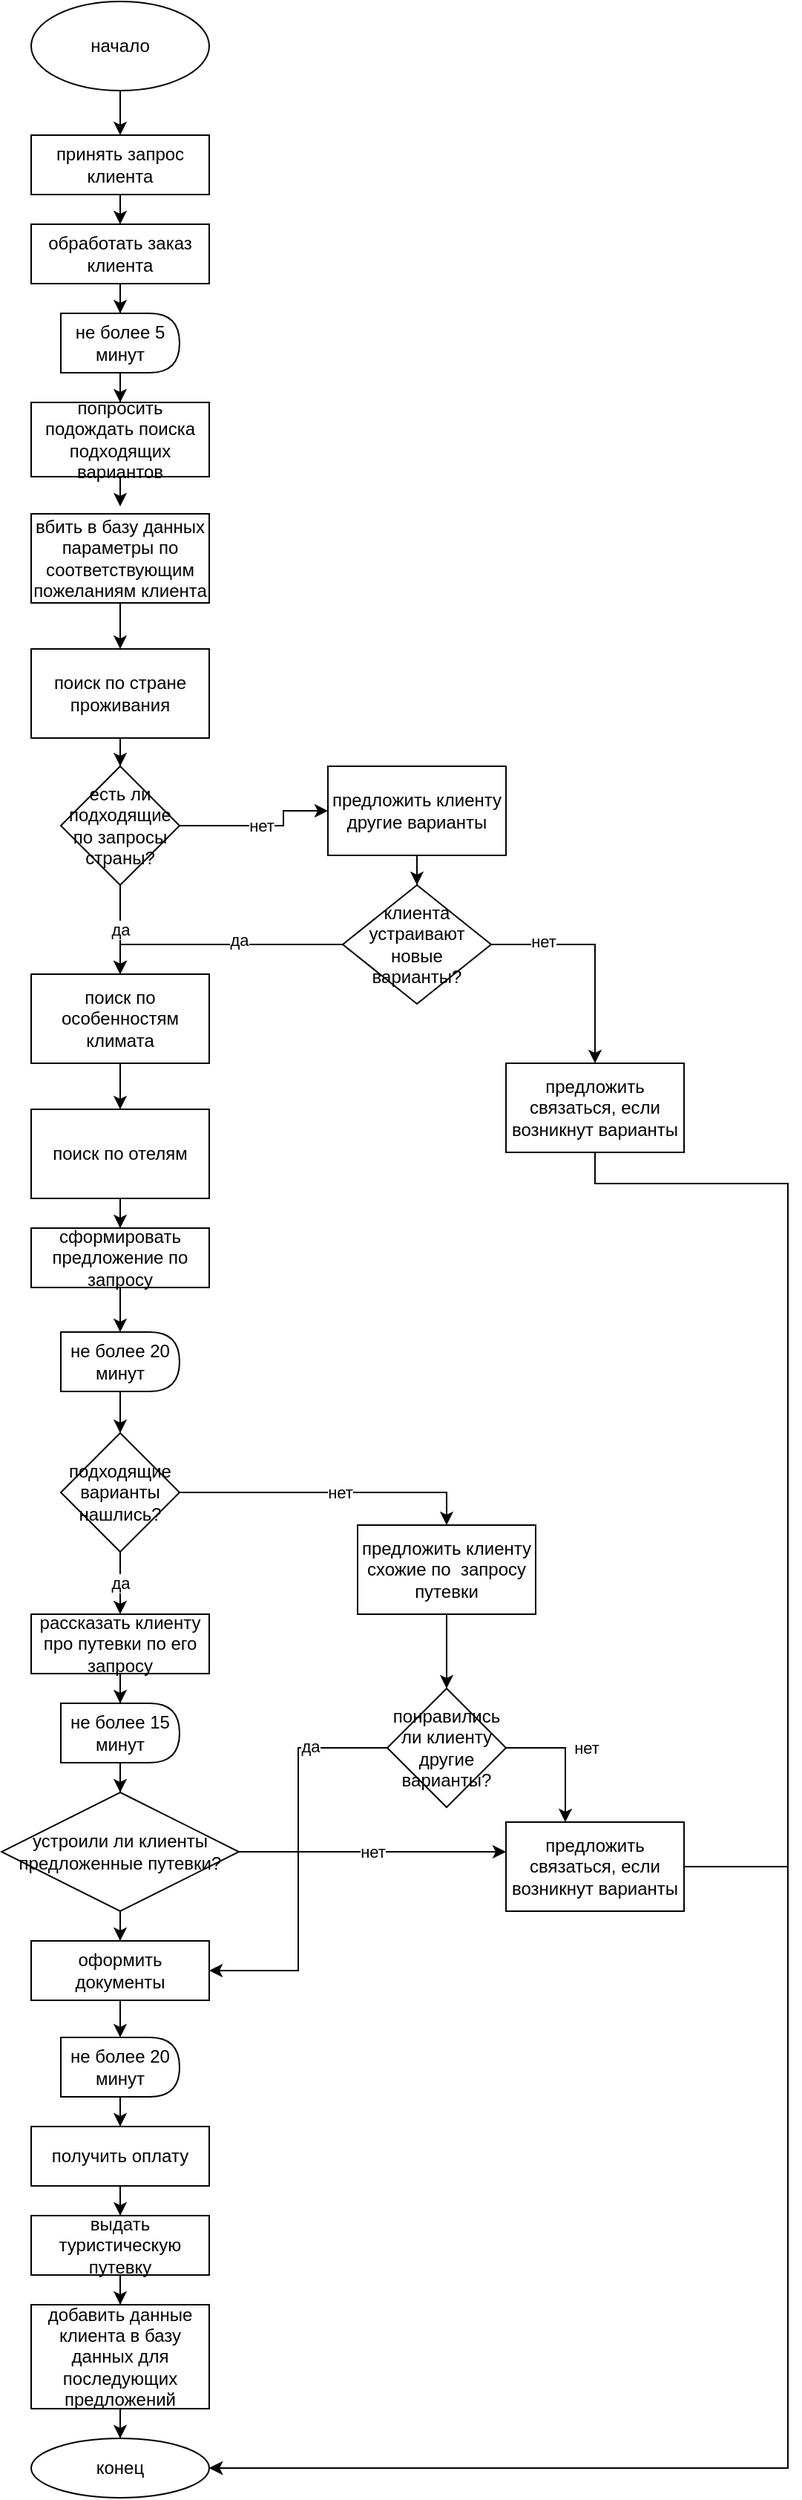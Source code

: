 <mxfile version="15.9.6" type="device"><diagram id="I_-uxRk_q1AmSj_SWFpK" name="Page-1"><mxGraphModel dx="1966" dy="-327" grid="1" gridSize="10" guides="1" tooltips="1" connect="1" arrows="1" fold="1" page="1" pageScale="1" pageWidth="827" pageHeight="1169" math="0" shadow="0"><root><mxCell id="0"/><mxCell id="1" parent="0"/><mxCell id="MzlQBBKT-KS1sUvj4_SX-111" value="" style="edgeStyle=orthogonalEdgeStyle;rounded=0;orthogonalLoop=1;jettySize=auto;html=1;" edge="1" parent="1" source="MzlQBBKT-KS1sUvj4_SX-112" target="MzlQBBKT-KS1sUvj4_SX-114"><mxGeometry relative="1" as="geometry"/></mxCell><mxCell id="MzlQBBKT-KS1sUvj4_SX-112" value="начало" style="ellipse;whiteSpace=wrap;html=1;" vertex="1" parent="1"><mxGeometry x="240" y="1374" width="120" height="60" as="geometry"/></mxCell><mxCell id="MzlQBBKT-KS1sUvj4_SX-113" value="" style="edgeStyle=orthogonalEdgeStyle;rounded=0;orthogonalLoop=1;jettySize=auto;html=1;entryX=0.5;entryY=0;entryDx=0;entryDy=0;" edge="1" parent="1" source="MzlQBBKT-KS1sUvj4_SX-114" target="MzlQBBKT-KS1sUvj4_SX-116"><mxGeometry relative="1" as="geometry"/></mxCell><mxCell id="MzlQBBKT-KS1sUvj4_SX-114" value="принять запрос клиента" style="rounded=0;whiteSpace=wrap;html=1;" vertex="1" parent="1"><mxGeometry x="240" y="1464" width="120" height="40" as="geometry"/></mxCell><mxCell id="MzlQBBKT-KS1sUvj4_SX-115" value="" style="edgeStyle=orthogonalEdgeStyle;rounded=0;orthogonalLoop=1;jettySize=auto;html=1;" edge="1" parent="1" source="MzlQBBKT-KS1sUvj4_SX-116" target="MzlQBBKT-KS1sUvj4_SX-139"><mxGeometry relative="1" as="geometry"/></mxCell><mxCell id="MzlQBBKT-KS1sUvj4_SX-116" value="обработать заказ клиента" style="rounded=0;whiteSpace=wrap;html=1;" vertex="1" parent="1"><mxGeometry x="240" y="1524" width="120" height="40" as="geometry"/></mxCell><mxCell id="MzlQBBKT-KS1sUvj4_SX-117" value="сформировать предложение по запросу" style="rounded=0;whiteSpace=wrap;html=1;" vertex="1" parent="1"><mxGeometry x="240" y="2200" width="120" height="40" as="geometry"/></mxCell><mxCell id="MzlQBBKT-KS1sUvj4_SX-118" value="" style="edgeStyle=orthogonalEdgeStyle;rounded=0;orthogonalLoop=1;jettySize=auto;html=1;entryX=0.5;entryY=0;entryDx=0;entryDy=0;" edge="1" parent="1" source="MzlQBBKT-KS1sUvj4_SX-119" target="MzlQBBKT-KS1sUvj4_SX-121"><mxGeometry relative="1" as="geometry"><mxPoint x="440" y="2825" as="targetPoint"/></mxGeometry></mxCell><mxCell id="MzlQBBKT-KS1sUvj4_SX-119" value="получить оплату" style="rounded=0;whiteSpace=wrap;html=1;" vertex="1" parent="1"><mxGeometry x="240" y="2805" width="120" height="40" as="geometry"/></mxCell><mxCell id="MzlQBBKT-KS1sUvj4_SX-120" value="" style="edgeStyle=orthogonalEdgeStyle;rounded=0;orthogonalLoop=1;jettySize=auto;html=1;entryX=0.5;entryY=0;entryDx=0;entryDy=0;" edge="1" parent="1" source="MzlQBBKT-KS1sUvj4_SX-121" target="MzlQBBKT-KS1sUvj4_SX-132"><mxGeometry relative="1" as="geometry"><mxPoint x="440" y="2885" as="targetPoint"/></mxGeometry></mxCell><mxCell id="MzlQBBKT-KS1sUvj4_SX-121" value="выдать туристическую путевку" style="rounded=0;whiteSpace=wrap;html=1;" vertex="1" parent="1"><mxGeometry x="240" y="2865" width="120" height="40" as="geometry"/></mxCell><mxCell id="MzlQBBKT-KS1sUvj4_SX-171" value="" style="edgeStyle=orthogonalEdgeStyle;rounded=0;orthogonalLoop=1;jettySize=auto;html=1;" edge="1" parent="1" source="MzlQBBKT-KS1sUvj4_SX-123" target="MzlQBBKT-KS1sUvj4_SX-143"><mxGeometry relative="1" as="geometry"/></mxCell><mxCell id="MzlQBBKT-KS1sUvj4_SX-123" value="не более 20 минут" style="shape=delay;whiteSpace=wrap;html=1;" vertex="1" parent="1"><mxGeometry x="260" y="2270" width="80" height="40" as="geometry"/></mxCell><mxCell id="MzlQBBKT-KS1sUvj4_SX-124" value="" style="edgeStyle=orthogonalEdgeStyle;rounded=0;orthogonalLoop=1;jettySize=auto;html=1;entryX=0.5;entryY=0;entryDx=0;entryDy=0;" edge="1" parent="1" source="MzlQBBKT-KS1sUvj4_SX-125"><mxGeometry relative="1" as="geometry"><mxPoint x="300" y="1714" as="targetPoint"/></mxGeometry></mxCell><mxCell id="MzlQBBKT-KS1sUvj4_SX-125" value="попросить подождать поиска подходящих вариантов" style="rounded=0;whiteSpace=wrap;html=1;" vertex="1" parent="1"><mxGeometry x="240" y="1644" width="120" height="50" as="geometry"/></mxCell><mxCell id="MzlQBBKT-KS1sUvj4_SX-126" value="" style="edgeStyle=orthogonalEdgeStyle;rounded=0;orthogonalLoop=1;jettySize=auto;html=1;" edge="1" parent="1" source="MzlQBBKT-KS1sUvj4_SX-127" target="MzlQBBKT-KS1sUvj4_SX-129"><mxGeometry relative="1" as="geometry"><mxPoint x="440" y="2480" as="targetPoint"/></mxGeometry></mxCell><mxCell id="MzlQBBKT-KS1sUvj4_SX-127" value="рассказать клиенту про путевки по его запросу" style="rounded=0;whiteSpace=wrap;html=1;" vertex="1" parent="1"><mxGeometry x="240" y="2460" width="120" height="40" as="geometry"/></mxCell><mxCell id="MzlQBBKT-KS1sUvj4_SX-186" value="" style="edgeStyle=orthogonalEdgeStyle;rounded=0;orthogonalLoop=1;jettySize=auto;html=1;" edge="1" parent="1" source="MzlQBBKT-KS1sUvj4_SX-129" target="MzlQBBKT-KS1sUvj4_SX-185"><mxGeometry relative="1" as="geometry"/></mxCell><mxCell id="MzlQBBKT-KS1sUvj4_SX-129" value="не более 15 минут" style="shape=delay;whiteSpace=wrap;html=1;" vertex="1" parent="1"><mxGeometry x="260" y="2520" width="80" height="40" as="geometry"/></mxCell><mxCell id="MzlQBBKT-KS1sUvj4_SX-130" value="конец" style="ellipse;whiteSpace=wrap;html=1;" vertex="1" parent="1"><mxGeometry x="240" y="3015" width="120" height="40" as="geometry"/></mxCell><mxCell id="MzlQBBKT-KS1sUvj4_SX-131" value="" style="edgeStyle=orthogonalEdgeStyle;rounded=0;orthogonalLoop=1;jettySize=auto;html=1;" edge="1" parent="1" source="MzlQBBKT-KS1sUvj4_SX-132" target="MzlQBBKT-KS1sUvj4_SX-130"><mxGeometry relative="1" as="geometry"/></mxCell><mxCell id="MzlQBBKT-KS1sUvj4_SX-132" value="добавить данные клиента в базу данных для последующих предложений" style="rounded=0;whiteSpace=wrap;html=1;" vertex="1" parent="1"><mxGeometry x="240" y="2925" width="120" height="70" as="geometry"/></mxCell><mxCell id="MzlQBBKT-KS1sUvj4_SX-133" value="" style="edgeStyle=orthogonalEdgeStyle;rounded=0;orthogonalLoop=1;jettySize=auto;html=1;" edge="1" parent="1" source="MzlQBBKT-KS1sUvj4_SX-134" target="MzlQBBKT-KS1sUvj4_SX-136"><mxGeometry relative="1" as="geometry"/></mxCell><mxCell id="MzlQBBKT-KS1sUvj4_SX-134" value="оформить документы" style="rounded=0;whiteSpace=wrap;html=1;" vertex="1" parent="1"><mxGeometry x="240" y="2680" width="120" height="40" as="geometry"/></mxCell><mxCell id="MzlQBBKT-KS1sUvj4_SX-135" value="" style="edgeStyle=orthogonalEdgeStyle;rounded=0;orthogonalLoop=1;jettySize=auto;html=1;" edge="1" parent="1" source="MzlQBBKT-KS1sUvj4_SX-136" target="MzlQBBKT-KS1sUvj4_SX-119"><mxGeometry relative="1" as="geometry"/></mxCell><mxCell id="MzlQBBKT-KS1sUvj4_SX-136" value="не более 20 минут" style="shape=delay;whiteSpace=wrap;html=1;" vertex="1" parent="1"><mxGeometry x="260" y="2745" width="80" height="40" as="geometry"/></mxCell><mxCell id="MzlQBBKT-KS1sUvj4_SX-137" value="" style="endArrow=classic;html=1;rounded=0;exitX=0.5;exitY=1;exitDx=0;exitDy=0;entryX=0.5;entryY=0;entryDx=0;entryDy=0;edgeStyle=orthogonalEdgeStyle;" edge="1" parent="1" source="MzlQBBKT-KS1sUvj4_SX-117" target="MzlQBBKT-KS1sUvj4_SX-123"><mxGeometry width="50" height="50" relative="1" as="geometry"><mxPoint x="330" y="2424" as="sourcePoint"/><mxPoint x="380" y="2374" as="targetPoint"/></mxGeometry></mxCell><mxCell id="MzlQBBKT-KS1sUvj4_SX-138" value="" style="edgeStyle=orthogonalEdgeStyle;rounded=0;orthogonalLoop=1;jettySize=auto;html=1;entryX=0.5;entryY=0;entryDx=0;entryDy=0;" edge="1" parent="1" source="MzlQBBKT-KS1sUvj4_SX-139" target="MzlQBBKT-KS1sUvj4_SX-125"><mxGeometry relative="1" as="geometry"><mxPoint x="420" y="1604" as="targetPoint"/></mxGeometry></mxCell><mxCell id="MzlQBBKT-KS1sUvj4_SX-139" value="не более 5 минут" style="shape=delay;whiteSpace=wrap;html=1;" vertex="1" parent="1"><mxGeometry x="260" y="1584" width="80" height="40" as="geometry"/></mxCell><mxCell id="MzlQBBKT-KS1sUvj4_SX-165" value="" style="edgeStyle=orthogonalEdgeStyle;rounded=0;orthogonalLoop=1;jettySize=auto;html=1;entryX=0.5;entryY=0;entryDx=0;entryDy=0;" edge="1" parent="1" source="MzlQBBKT-KS1sUvj4_SX-142" target="MzlQBBKT-KS1sUvj4_SX-146"><mxGeometry relative="1" as="geometry"/></mxCell><mxCell id="MzlQBBKT-KS1sUvj4_SX-142" value="вбить в базу данных параметры по соответствующим пожеланиям клиента" style="rounded=0;whiteSpace=wrap;html=1;" vertex="1" parent="1"><mxGeometry x="240" y="1719" width="120" height="60" as="geometry"/></mxCell><mxCell id="MzlQBBKT-KS1sUvj4_SX-145" value="" style="edgeStyle=orthogonalEdgeStyle;rounded=0;orthogonalLoop=1;jettySize=auto;html=1;entryX=0.5;entryY=0;entryDx=0;entryDy=0;" edge="1" parent="1" source="MzlQBBKT-KS1sUvj4_SX-143" target="MzlQBBKT-KS1sUvj4_SX-144"><mxGeometry relative="1" as="geometry"/></mxCell><mxCell id="MzlQBBKT-KS1sUvj4_SX-172" value="нет" style="edgeLabel;html=1;align=center;verticalAlign=middle;resizable=0;points=[];" vertex="1" connectable="0" parent="MzlQBBKT-KS1sUvj4_SX-145"><mxGeometry x="0.069" relative="1" as="geometry"><mxPoint as="offset"/></mxGeometry></mxCell><mxCell id="MzlQBBKT-KS1sUvj4_SX-181" value="да" style="edgeStyle=orthogonalEdgeStyle;rounded=0;orthogonalLoop=1;jettySize=auto;html=1;" edge="1" parent="1" source="MzlQBBKT-KS1sUvj4_SX-143" target="MzlQBBKT-KS1sUvj4_SX-127"><mxGeometry relative="1" as="geometry"/></mxCell><mxCell id="MzlQBBKT-KS1sUvj4_SX-143" value="подходящие варианты нашлись?" style="rhombus;whiteSpace=wrap;html=1;" vertex="1" parent="1"><mxGeometry x="260" y="2338" width="80" height="80" as="geometry"/></mxCell><mxCell id="MzlQBBKT-KS1sUvj4_SX-176" value="" style="edgeStyle=orthogonalEdgeStyle;rounded=0;orthogonalLoop=1;jettySize=auto;html=1;" edge="1" parent="1" source="MzlQBBKT-KS1sUvj4_SX-144" target="MzlQBBKT-KS1sUvj4_SX-175"><mxGeometry relative="1" as="geometry"/></mxCell><mxCell id="MzlQBBKT-KS1sUvj4_SX-144" value="предложить клиенту схожие по&amp;nbsp; запросу путевки" style="whiteSpace=wrap;html=1;" vertex="1" parent="1"><mxGeometry x="460" y="2400" width="120" height="60" as="geometry"/></mxCell><mxCell id="MzlQBBKT-KS1sUvj4_SX-167" value="" style="edgeStyle=orthogonalEdgeStyle;rounded=0;orthogonalLoop=1;jettySize=auto;html=1;" edge="1" parent="1" source="MzlQBBKT-KS1sUvj4_SX-146" target="MzlQBBKT-KS1sUvj4_SX-149"><mxGeometry relative="1" as="geometry"/></mxCell><mxCell id="MzlQBBKT-KS1sUvj4_SX-146" value="поиск по стране проживания" style="whiteSpace=wrap;html=1;" vertex="1" parent="1"><mxGeometry x="240" y="1810" width="120" height="60" as="geometry"/></mxCell><mxCell id="MzlQBBKT-KS1sUvj4_SX-168" value="" style="edgeStyle=orthogonalEdgeStyle;rounded=0;orthogonalLoop=1;jettySize=auto;html=1;" edge="1" parent="1" source="MzlQBBKT-KS1sUvj4_SX-147" target="MzlQBBKT-KS1sUvj4_SX-148"><mxGeometry relative="1" as="geometry"/></mxCell><mxCell id="MzlQBBKT-KS1sUvj4_SX-147" value="поиск по особенностям климата" style="whiteSpace=wrap;html=1;" vertex="1" parent="1"><mxGeometry x="240" y="2029" width="120" height="60" as="geometry"/></mxCell><mxCell id="MzlQBBKT-KS1sUvj4_SX-170" value="" style="edgeStyle=orthogonalEdgeStyle;rounded=0;orthogonalLoop=1;jettySize=auto;html=1;entryX=0.5;entryY=0;entryDx=0;entryDy=0;" edge="1" parent="1" source="MzlQBBKT-KS1sUvj4_SX-148" target="MzlQBBKT-KS1sUvj4_SX-117"><mxGeometry relative="1" as="geometry"><mxPoint x="440" y="2150" as="targetPoint"/></mxGeometry></mxCell><mxCell id="MzlQBBKT-KS1sUvj4_SX-148" value="поиск по отелям" style="whiteSpace=wrap;html=1;" vertex="1" parent="1"><mxGeometry x="240" y="2120" width="120" height="60" as="geometry"/></mxCell><mxCell id="MzlQBBKT-KS1sUvj4_SX-151" value="нет" style="edgeStyle=orthogonalEdgeStyle;rounded=0;orthogonalLoop=1;jettySize=auto;html=1;entryX=0;entryY=0.5;entryDx=0;entryDy=0;exitX=1;exitY=0.5;exitDx=0;exitDy=0;" edge="1" parent="1" source="MzlQBBKT-KS1sUvj4_SX-149" target="MzlQBBKT-KS1sUvj4_SX-150"><mxGeometry relative="1" as="geometry"><mxPoint x="350" y="1929" as="sourcePoint"/><Array as="points"><mxPoint x="410" y="1929"/><mxPoint x="410" y="1919"/></Array></mxGeometry></mxCell><mxCell id="MzlQBBKT-KS1sUvj4_SX-160" value="да" style="edgeStyle=orthogonalEdgeStyle;rounded=0;orthogonalLoop=1;jettySize=auto;html=1;" edge="1" parent="1" source="MzlQBBKT-KS1sUvj4_SX-149" target="MzlQBBKT-KS1sUvj4_SX-147"><mxGeometry relative="1" as="geometry"/></mxCell><mxCell id="MzlQBBKT-KS1sUvj4_SX-149" value="есть ли подходящие по запросы страны?" style="rhombus;whiteSpace=wrap;html=1;" vertex="1" parent="1"><mxGeometry x="260" y="1889" width="80" height="80" as="geometry"/></mxCell><mxCell id="MzlQBBKT-KS1sUvj4_SX-157" value="" style="edgeStyle=orthogonalEdgeStyle;rounded=0;orthogonalLoop=1;jettySize=auto;html=1;" edge="1" parent="1" source="MzlQBBKT-KS1sUvj4_SX-150" target="MzlQBBKT-KS1sUvj4_SX-153"><mxGeometry relative="1" as="geometry"/></mxCell><mxCell id="MzlQBBKT-KS1sUvj4_SX-150" value="предложить клиенту другие варианты" style="whiteSpace=wrap;html=1;" vertex="1" parent="1"><mxGeometry x="440" y="1889" width="120" height="60" as="geometry"/></mxCell><mxCell id="MzlQBBKT-KS1sUvj4_SX-158" value="" style="edgeStyle=orthogonalEdgeStyle;rounded=0;orthogonalLoop=1;jettySize=auto;html=1;entryX=0.5;entryY=0;entryDx=0;entryDy=0;" edge="1" parent="1" source="MzlQBBKT-KS1sUvj4_SX-153" target="MzlQBBKT-KS1sUvj4_SX-147"><mxGeometry relative="1" as="geometry"/></mxCell><mxCell id="MzlQBBKT-KS1sUvj4_SX-159" value="да" style="edgeLabel;html=1;align=center;verticalAlign=middle;resizable=0;points=[];" vertex="1" connectable="0" parent="MzlQBBKT-KS1sUvj4_SX-158"><mxGeometry x="0.189" y="-3" relative="1" as="geometry"><mxPoint x="31" as="offset"/></mxGeometry></mxCell><mxCell id="MzlQBBKT-KS1sUvj4_SX-162" value="" style="edgeStyle=orthogonalEdgeStyle;rounded=0;orthogonalLoop=1;jettySize=auto;html=1;exitX=1;exitY=0.5;exitDx=0;exitDy=0;" edge="1" parent="1" source="MzlQBBKT-KS1sUvj4_SX-153" target="MzlQBBKT-KS1sUvj4_SX-161"><mxGeometry relative="1" as="geometry"/></mxCell><mxCell id="MzlQBBKT-KS1sUvj4_SX-163" value="нет" style="edgeLabel;html=1;align=center;verticalAlign=middle;resizable=0;points=[];" vertex="1" connectable="0" parent="MzlQBBKT-KS1sUvj4_SX-162"><mxGeometry x="-0.537" y="2" relative="1" as="geometry"><mxPoint as="offset"/></mxGeometry></mxCell><mxCell id="MzlQBBKT-KS1sUvj4_SX-153" value="клиента устраивают новые варианты?" style="rhombus;whiteSpace=wrap;html=1;" vertex="1" parent="1"><mxGeometry x="450" y="1969" width="100" height="80" as="geometry"/></mxCell><mxCell id="MzlQBBKT-KS1sUvj4_SX-161" value="предложить связаться, если возникнут варианты" style="rounded=0;whiteSpace=wrap;html=1;" vertex="1" parent="1"><mxGeometry x="560" y="2089" width="120" height="60" as="geometry"/></mxCell><mxCell id="MzlQBBKT-KS1sUvj4_SX-166" style="edgeStyle=orthogonalEdgeStyle;rounded=0;orthogonalLoop=1;jettySize=auto;html=1;exitX=0.5;exitY=1;exitDx=0;exitDy=0;" edge="1" parent="1" source="MzlQBBKT-KS1sUvj4_SX-146" target="MzlQBBKT-KS1sUvj4_SX-146"><mxGeometry relative="1" as="geometry"/></mxCell><mxCell id="MzlQBBKT-KS1sUvj4_SX-179" value="" style="edgeStyle=orthogonalEdgeStyle;rounded=0;orthogonalLoop=1;jettySize=auto;html=1;exitX=1;exitY=0.5;exitDx=0;exitDy=0;" edge="1" parent="1" source="MzlQBBKT-KS1sUvj4_SX-175" target="MzlQBBKT-KS1sUvj4_SX-177"><mxGeometry relative="1" as="geometry"><mxPoint x="570" y="2550" as="sourcePoint"/><Array as="points"><mxPoint x="600" y="2550"/></Array></mxGeometry></mxCell><mxCell id="MzlQBBKT-KS1sUvj4_SX-180" value="нет" style="edgeLabel;html=1;align=center;verticalAlign=middle;resizable=0;points=[];" vertex="1" connectable="0" parent="MzlQBBKT-KS1sUvj4_SX-179"><mxGeometry x="-0.165" y="-5" relative="1" as="geometry"><mxPoint x="16" y="-5" as="offset"/></mxGeometry></mxCell><mxCell id="MzlQBBKT-KS1sUvj4_SX-195" value="" style="edgeStyle=orthogonalEdgeStyle;rounded=0;orthogonalLoop=1;jettySize=auto;html=1;entryX=1;entryY=0.5;entryDx=0;entryDy=0;" edge="1" parent="1" source="MzlQBBKT-KS1sUvj4_SX-175" target="MzlQBBKT-KS1sUvj4_SX-134"><mxGeometry relative="1" as="geometry"><Array as="points"><mxPoint x="420" y="2550"/><mxPoint x="420" y="2700"/></Array></mxGeometry></mxCell><mxCell id="MzlQBBKT-KS1sUvj4_SX-196" value="да" style="edgeLabel;html=1;align=center;verticalAlign=middle;resizable=0;points=[];" vertex="1" connectable="0" parent="MzlQBBKT-KS1sUvj4_SX-195"><mxGeometry x="-0.617" y="-1" relative="1" as="geometry"><mxPoint x="-1" as="offset"/></mxGeometry></mxCell><mxCell id="MzlQBBKT-KS1sUvj4_SX-175" value="понравились ли клиенту другие варианты?" style="rhombus;whiteSpace=wrap;html=1;" vertex="1" parent="1"><mxGeometry x="480" y="2510" width="80" height="80" as="geometry"/></mxCell><mxCell id="MzlQBBKT-KS1sUvj4_SX-177" value="предложить связаться, если возникнут варианты" style="rounded=0;whiteSpace=wrap;html=1;" vertex="1" parent="1"><mxGeometry x="560" y="2600" width="120" height="60" as="geometry"/></mxCell><mxCell id="MzlQBBKT-KS1sUvj4_SX-188" value="нет" style="edgeStyle=orthogonalEdgeStyle;rounded=0;orthogonalLoop=1;jettySize=auto;html=1;" edge="1" parent="1" source="MzlQBBKT-KS1sUvj4_SX-185" target="MzlQBBKT-KS1sUvj4_SX-177"><mxGeometry relative="1" as="geometry"><Array as="points"><mxPoint x="580" y="2620"/><mxPoint x="580" y="2620"/></Array></mxGeometry></mxCell><mxCell id="MzlQBBKT-KS1sUvj4_SX-190" value="" style="edgeStyle=orthogonalEdgeStyle;rounded=0;orthogonalLoop=1;jettySize=auto;html=1;" edge="1" parent="1" source="MzlQBBKT-KS1sUvj4_SX-185" target="MzlQBBKT-KS1sUvj4_SX-134"><mxGeometry relative="1" as="geometry"><mxPoint x="140" y="2620" as="targetPoint"/></mxGeometry></mxCell><mxCell id="MzlQBBKT-KS1sUvj4_SX-185" value="устроили ли клиенты предложенные путевки?" style="rhombus;whiteSpace=wrap;html=1;" vertex="1" parent="1"><mxGeometry x="220" y="2580" width="160" height="80" as="geometry"/></mxCell><mxCell id="MzlQBBKT-KS1sUvj4_SX-191" value="" style="endArrow=classic;html=1;rounded=0;edgeStyle=orthogonalEdgeStyle;entryX=1;entryY=0.5;entryDx=0;entryDy=0;exitX=1;exitY=0.5;exitDx=0;exitDy=0;" edge="1" parent="1" source="MzlQBBKT-KS1sUvj4_SX-177" target="MzlQBBKT-KS1sUvj4_SX-130"><mxGeometry width="50" height="50" relative="1" as="geometry"><mxPoint x="430" y="2790" as="sourcePoint"/><mxPoint x="480" y="2740" as="targetPoint"/><Array as="points"><mxPoint x="750" y="2630"/><mxPoint x="750" y="3035"/></Array></mxGeometry></mxCell><mxCell id="MzlQBBKT-KS1sUvj4_SX-192" value="" style="endArrow=classic;html=1;rounded=0;edgeStyle=orthogonalEdgeStyle;entryX=1;entryY=0.5;entryDx=0;entryDy=0;exitX=0.5;exitY=1;exitDx=0;exitDy=0;" edge="1" parent="1" source="MzlQBBKT-KS1sUvj4_SX-161" target="MzlQBBKT-KS1sUvj4_SX-130"><mxGeometry width="50" height="50" relative="1" as="geometry"><mxPoint x="690" y="2640" as="sourcePoint"/><mxPoint x="370" y="3045" as="targetPoint"/><Array as="points"><mxPoint x="620" y="2170"/><mxPoint x="750" y="2170"/><mxPoint x="750" y="3035"/></Array></mxGeometry></mxCell></root></mxGraphModel></diagram></mxfile>